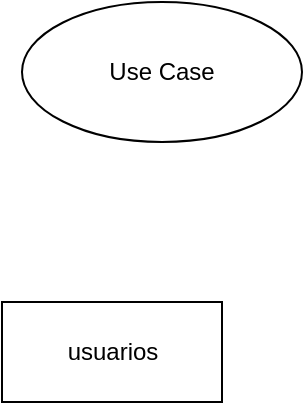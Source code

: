 <mxfile>
    <diagram id="IHTlq8GNxvKQDNFS_iSP" name="Page-1">
        <mxGraphModel dx="1059" dy="637" grid="1" gridSize="10" guides="1" tooltips="1" connect="1" arrows="1" fold="1" page="1" pageScale="1" pageWidth="850" pageHeight="1100" math="0" shadow="0">
            <root>
                <mxCell id="0"/>
                <mxCell id="1" parent="0"/>
                <mxCell id="4" value="usuarios" style="html=1;" vertex="1" parent="1">
                    <mxGeometry x="370" y="300" width="110" height="50" as="geometry"/>
                </mxCell>
                <mxCell id="5" value="Use Case" style="ellipse;whiteSpace=wrap;html=1;" vertex="1" parent="1">
                    <mxGeometry x="380" y="150" width="140" height="70" as="geometry"/>
                </mxCell>
            </root>
        </mxGraphModel>
    </diagram>
</mxfile>